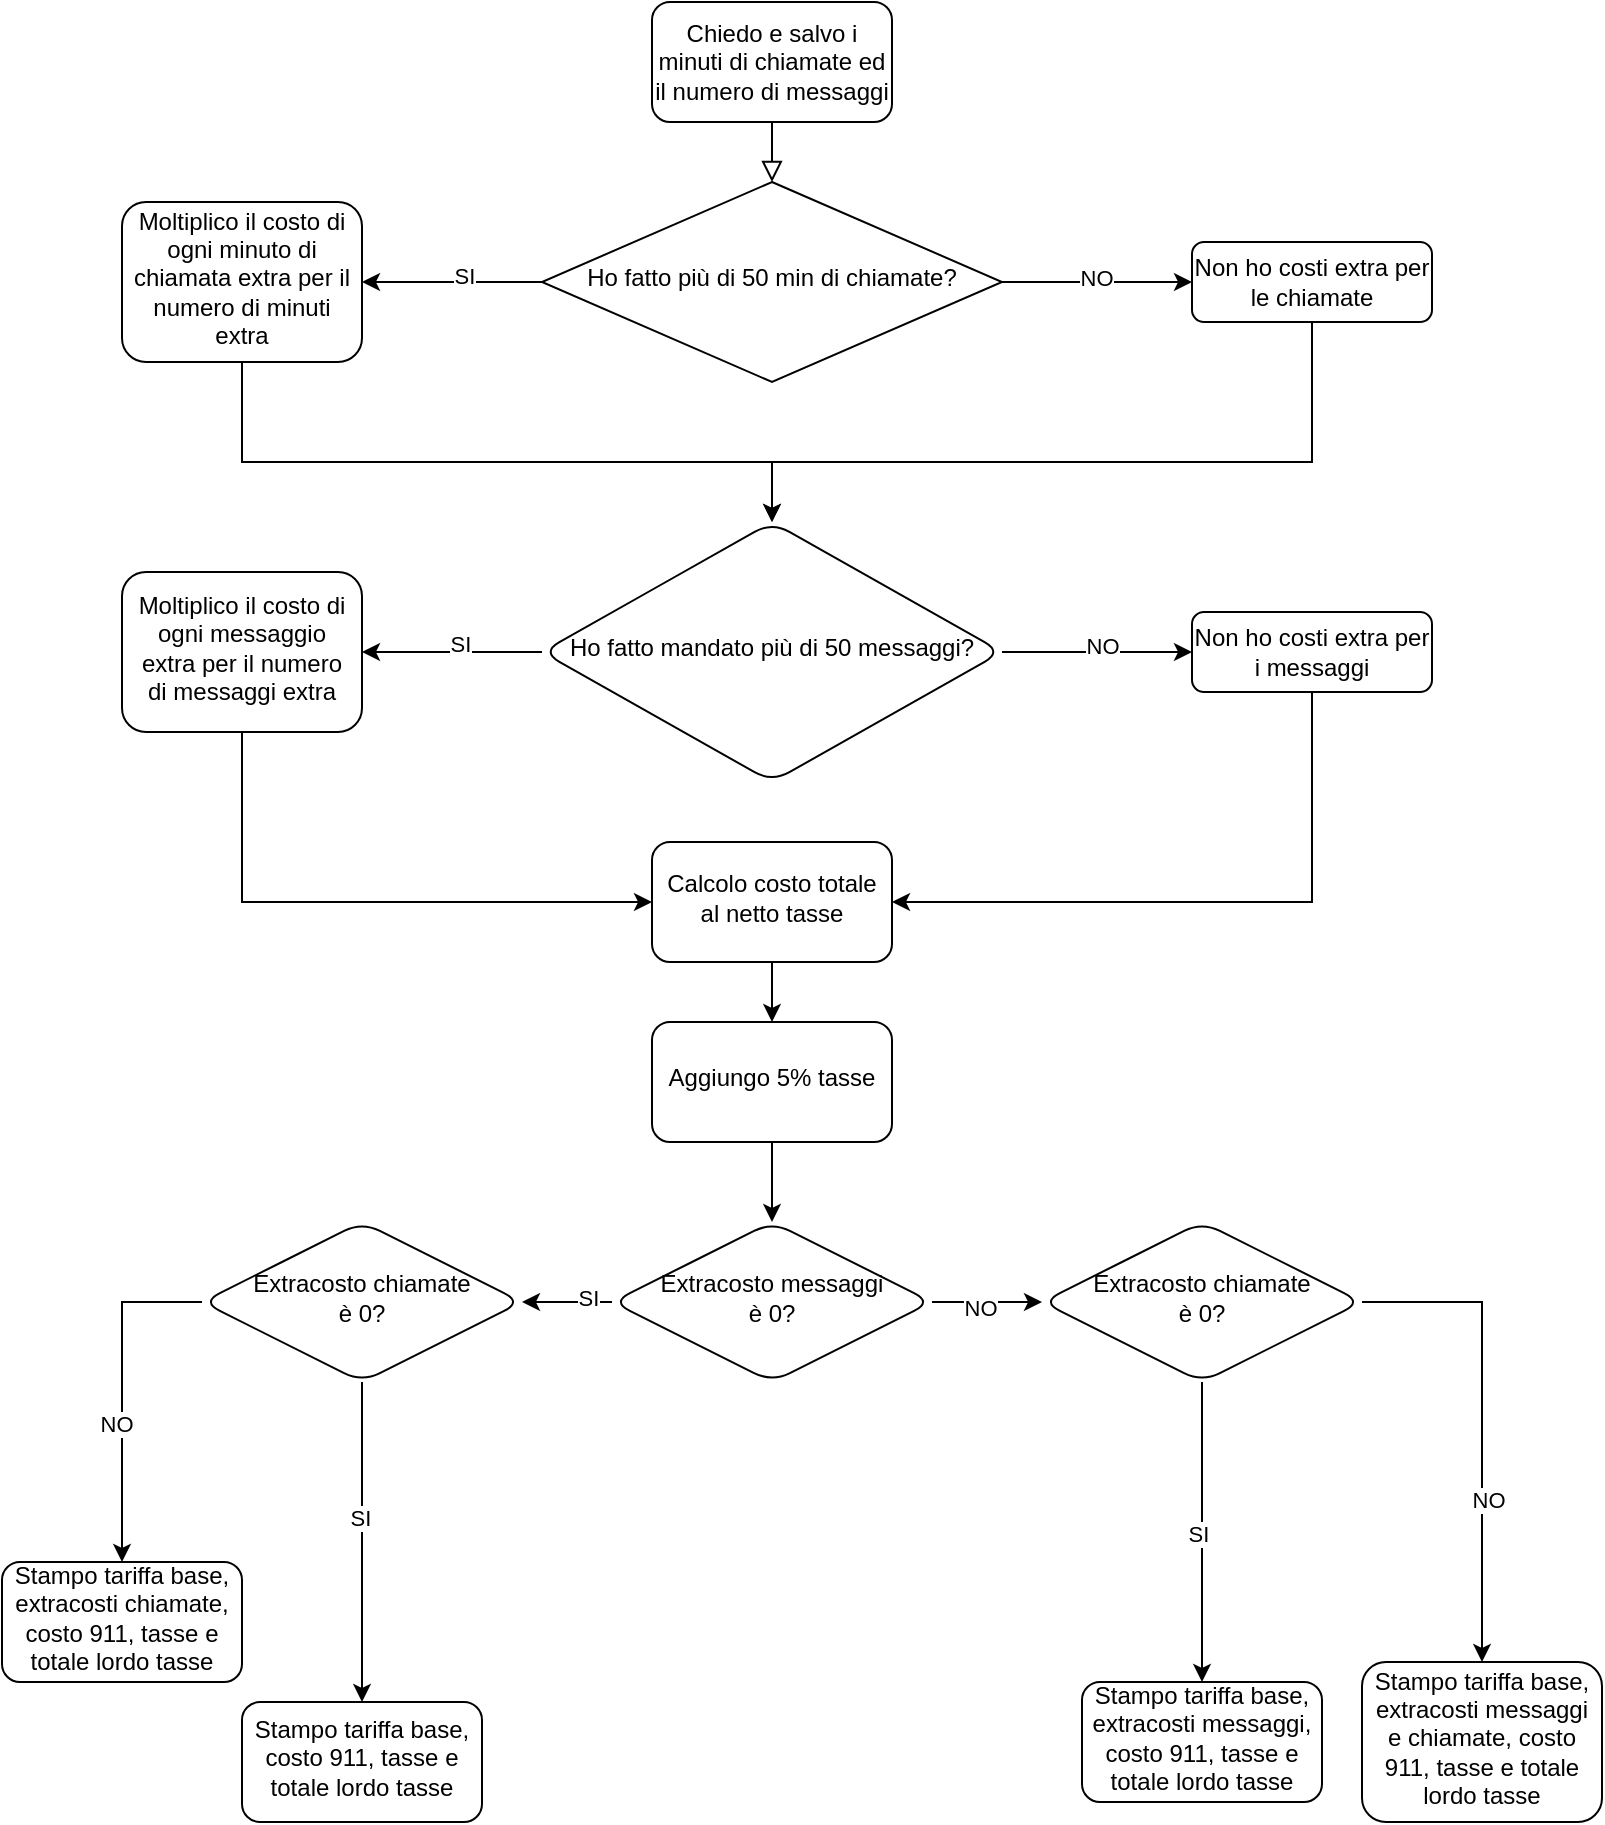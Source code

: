 <mxfile version="24.2.5" type="device">
  <diagram id="C5RBs43oDa-KdzZeNtuy" name="Page-1">
    <mxGraphModel dx="1120" dy="532" grid="1" gridSize="10" guides="1" tooltips="1" connect="1" arrows="1" fold="1" page="1" pageScale="1" pageWidth="827" pageHeight="1169" math="0" shadow="0">
      <root>
        <mxCell id="WIyWlLk6GJQsqaUBKTNV-0" />
        <mxCell id="WIyWlLk6GJQsqaUBKTNV-1" parent="WIyWlLk6GJQsqaUBKTNV-0" />
        <mxCell id="WIyWlLk6GJQsqaUBKTNV-2" value="" style="rounded=0;html=1;jettySize=auto;orthogonalLoop=1;fontSize=11;endArrow=block;endFill=0;endSize=8;strokeWidth=1;shadow=0;labelBackgroundColor=none;edgeStyle=orthogonalEdgeStyle;" parent="WIyWlLk6GJQsqaUBKTNV-1" source="WIyWlLk6GJQsqaUBKTNV-3" target="WIyWlLk6GJQsqaUBKTNV-6" edge="1">
          <mxGeometry relative="1" as="geometry" />
        </mxCell>
        <mxCell id="WIyWlLk6GJQsqaUBKTNV-3" value="Chiedo e salvo i minuti di chiamate ed il numero di messaggi" style="rounded=1;whiteSpace=wrap;html=1;fontSize=12;glass=0;strokeWidth=1;shadow=0;" parent="WIyWlLk6GJQsqaUBKTNV-1" vertex="1">
          <mxGeometry x="335" y="60" width="120" height="60" as="geometry" />
        </mxCell>
        <mxCell id="Mmsq4f1Ye5TeFk7vEaQr-0" style="edgeStyle=orthogonalEdgeStyle;rounded=0;orthogonalLoop=1;jettySize=auto;html=1;exitX=1;exitY=0.5;exitDx=0;exitDy=0;" edge="1" parent="WIyWlLk6GJQsqaUBKTNV-1" source="WIyWlLk6GJQsqaUBKTNV-6" target="WIyWlLk6GJQsqaUBKTNV-7">
          <mxGeometry relative="1" as="geometry" />
        </mxCell>
        <mxCell id="Mmsq4f1Ye5TeFk7vEaQr-1" value="NO" style="edgeLabel;html=1;align=center;verticalAlign=middle;resizable=0;points=[];" vertex="1" connectable="0" parent="Mmsq4f1Ye5TeFk7vEaQr-0">
          <mxGeometry x="-0.011" y="2" relative="1" as="geometry">
            <mxPoint as="offset" />
          </mxGeometry>
        </mxCell>
        <mxCell id="Mmsq4f1Ye5TeFk7vEaQr-3" value="" style="edgeStyle=orthogonalEdgeStyle;rounded=0;orthogonalLoop=1;jettySize=auto;html=1;" edge="1" parent="WIyWlLk6GJQsqaUBKTNV-1" source="WIyWlLk6GJQsqaUBKTNV-6" target="Mmsq4f1Ye5TeFk7vEaQr-2">
          <mxGeometry relative="1" as="geometry" />
        </mxCell>
        <mxCell id="Mmsq4f1Ye5TeFk7vEaQr-4" value="SI" style="edgeLabel;html=1;align=center;verticalAlign=middle;resizable=0;points=[];" vertex="1" connectable="0" parent="Mmsq4f1Ye5TeFk7vEaQr-3">
          <mxGeometry x="-0.117" y="-3" relative="1" as="geometry">
            <mxPoint as="offset" />
          </mxGeometry>
        </mxCell>
        <mxCell id="WIyWlLk6GJQsqaUBKTNV-6" value="Ho fatto più di 50 min di chiamate?" style="rhombus;whiteSpace=wrap;html=1;shadow=0;fontFamily=Helvetica;fontSize=12;align=center;strokeWidth=1;spacing=6;spacingTop=-4;" parent="WIyWlLk6GJQsqaUBKTNV-1" vertex="1">
          <mxGeometry x="280" y="150" width="230" height="100" as="geometry" />
        </mxCell>
        <mxCell id="Mmsq4f1Ye5TeFk7vEaQr-10" style="edgeStyle=orthogonalEdgeStyle;rounded=0;orthogonalLoop=1;jettySize=auto;html=1;exitX=0.5;exitY=1;exitDx=0;exitDy=0;entryX=0.5;entryY=0;entryDx=0;entryDy=0;" edge="1" parent="WIyWlLk6GJQsqaUBKTNV-1" source="WIyWlLk6GJQsqaUBKTNV-7" target="Mmsq4f1Ye5TeFk7vEaQr-8">
          <mxGeometry relative="1" as="geometry">
            <Array as="points">
              <mxPoint x="665" y="290" />
              <mxPoint x="395" y="290" />
            </Array>
          </mxGeometry>
        </mxCell>
        <mxCell id="WIyWlLk6GJQsqaUBKTNV-7" value="Non ho costi extra per le chiamate" style="rounded=1;whiteSpace=wrap;html=1;fontSize=12;glass=0;strokeWidth=1;shadow=0;" parent="WIyWlLk6GJQsqaUBKTNV-1" vertex="1">
          <mxGeometry x="605" y="180" width="120" height="40" as="geometry" />
        </mxCell>
        <mxCell id="Mmsq4f1Ye5TeFk7vEaQr-9" value="" style="edgeStyle=orthogonalEdgeStyle;rounded=0;orthogonalLoop=1;jettySize=auto;html=1;entryX=0.5;entryY=0;entryDx=0;entryDy=0;" edge="1" parent="WIyWlLk6GJQsqaUBKTNV-1" source="Mmsq4f1Ye5TeFk7vEaQr-2" target="Mmsq4f1Ye5TeFk7vEaQr-8">
          <mxGeometry relative="1" as="geometry">
            <mxPoint x="390" y="310" as="targetPoint" />
            <Array as="points">
              <mxPoint x="130" y="290" />
              <mxPoint x="395" y="290" />
            </Array>
          </mxGeometry>
        </mxCell>
        <mxCell id="Mmsq4f1Ye5TeFk7vEaQr-2" value="Moltiplico il costo di ogni minuto di chiamata extra per il numero di minuti extra" style="rounded=1;whiteSpace=wrap;html=1;shadow=0;strokeWidth=1;spacing=6;spacingTop=-4;" vertex="1" parent="WIyWlLk6GJQsqaUBKTNV-1">
          <mxGeometry x="70" y="160" width="120" height="80" as="geometry" />
        </mxCell>
        <mxCell id="Mmsq4f1Ye5TeFk7vEaQr-13" style="edgeStyle=orthogonalEdgeStyle;rounded=0;orthogonalLoop=1;jettySize=auto;html=1;exitX=0;exitY=0.5;exitDx=0;exitDy=0;" edge="1" parent="WIyWlLk6GJQsqaUBKTNV-1" source="Mmsq4f1Ye5TeFk7vEaQr-8" target="Mmsq4f1Ye5TeFk7vEaQr-11">
          <mxGeometry relative="1" as="geometry" />
        </mxCell>
        <mxCell id="Mmsq4f1Ye5TeFk7vEaQr-14" value="SI" style="edgeLabel;html=1;align=center;verticalAlign=middle;resizable=0;points=[];" vertex="1" connectable="0" parent="Mmsq4f1Ye5TeFk7vEaQr-13">
          <mxGeometry x="-0.089" y="-4" relative="1" as="geometry">
            <mxPoint as="offset" />
          </mxGeometry>
        </mxCell>
        <mxCell id="Mmsq4f1Ye5TeFk7vEaQr-15" style="edgeStyle=orthogonalEdgeStyle;rounded=0;orthogonalLoop=1;jettySize=auto;html=1;exitX=1;exitY=0.5;exitDx=0;exitDy=0;entryX=0;entryY=0.5;entryDx=0;entryDy=0;" edge="1" parent="WIyWlLk6GJQsqaUBKTNV-1" source="Mmsq4f1Ye5TeFk7vEaQr-8" target="Mmsq4f1Ye5TeFk7vEaQr-12">
          <mxGeometry relative="1" as="geometry" />
        </mxCell>
        <mxCell id="Mmsq4f1Ye5TeFk7vEaQr-16" value="NO" style="edgeLabel;html=1;align=center;verticalAlign=middle;resizable=0;points=[];" vertex="1" connectable="0" parent="Mmsq4f1Ye5TeFk7vEaQr-15">
          <mxGeometry x="0.053" y="3" relative="1" as="geometry">
            <mxPoint as="offset" />
          </mxGeometry>
        </mxCell>
        <mxCell id="Mmsq4f1Ye5TeFk7vEaQr-8" value="Ho fatto mandato più di 50 messaggi?" style="rhombus;whiteSpace=wrap;html=1;rounded=1;shadow=0;strokeWidth=1;spacing=6;spacingTop=-4;" vertex="1" parent="WIyWlLk6GJQsqaUBKTNV-1">
          <mxGeometry x="280" y="320" width="230" height="130" as="geometry" />
        </mxCell>
        <mxCell id="Mmsq4f1Ye5TeFk7vEaQr-18" value="" style="edgeStyle=orthogonalEdgeStyle;rounded=0;orthogonalLoop=1;jettySize=auto;html=1;" edge="1" parent="WIyWlLk6GJQsqaUBKTNV-1" source="Mmsq4f1Ye5TeFk7vEaQr-11" target="Mmsq4f1Ye5TeFk7vEaQr-17">
          <mxGeometry relative="1" as="geometry">
            <Array as="points">
              <mxPoint x="130" y="510" />
            </Array>
          </mxGeometry>
        </mxCell>
        <mxCell id="Mmsq4f1Ye5TeFk7vEaQr-11" value="Moltiplico il costo di ogni messaggio extra per il numero di messaggi extra" style="rounded=1;whiteSpace=wrap;html=1;shadow=0;strokeWidth=1;spacing=6;spacingTop=-4;" vertex="1" parent="WIyWlLk6GJQsqaUBKTNV-1">
          <mxGeometry x="70" y="345" width="120" height="80" as="geometry" />
        </mxCell>
        <mxCell id="Mmsq4f1Ye5TeFk7vEaQr-19" style="edgeStyle=orthogonalEdgeStyle;rounded=0;orthogonalLoop=1;jettySize=auto;html=1;exitX=0.5;exitY=1;exitDx=0;exitDy=0;entryX=1;entryY=0.5;entryDx=0;entryDy=0;" edge="1" parent="WIyWlLk6GJQsqaUBKTNV-1" source="Mmsq4f1Ye5TeFk7vEaQr-12" target="Mmsq4f1Ye5TeFk7vEaQr-17">
          <mxGeometry relative="1" as="geometry" />
        </mxCell>
        <mxCell id="Mmsq4f1Ye5TeFk7vEaQr-12" value="Non ho costi extra per i messaggi" style="rounded=1;whiteSpace=wrap;html=1;fontSize=12;glass=0;strokeWidth=1;shadow=0;" vertex="1" parent="WIyWlLk6GJQsqaUBKTNV-1">
          <mxGeometry x="605" y="365" width="120" height="40" as="geometry" />
        </mxCell>
        <mxCell id="Mmsq4f1Ye5TeFk7vEaQr-21" value="" style="edgeStyle=orthogonalEdgeStyle;rounded=0;orthogonalLoop=1;jettySize=auto;html=1;" edge="1" parent="WIyWlLk6GJQsqaUBKTNV-1" source="Mmsq4f1Ye5TeFk7vEaQr-17" target="Mmsq4f1Ye5TeFk7vEaQr-20">
          <mxGeometry relative="1" as="geometry" />
        </mxCell>
        <mxCell id="Mmsq4f1Ye5TeFk7vEaQr-17" value="Calcolo costo totale&lt;div&gt;al netto tasse&lt;/div&gt;" style="whiteSpace=wrap;html=1;rounded=1;shadow=0;strokeWidth=1;spacing=6;spacingTop=-4;" vertex="1" parent="WIyWlLk6GJQsqaUBKTNV-1">
          <mxGeometry x="335" y="480" width="120" height="60" as="geometry" />
        </mxCell>
        <mxCell id="Mmsq4f1Ye5TeFk7vEaQr-23" value="" style="edgeStyle=orthogonalEdgeStyle;rounded=0;orthogonalLoop=1;jettySize=auto;html=1;" edge="1" parent="WIyWlLk6GJQsqaUBKTNV-1" source="Mmsq4f1Ye5TeFk7vEaQr-20" target="Mmsq4f1Ye5TeFk7vEaQr-22">
          <mxGeometry relative="1" as="geometry" />
        </mxCell>
        <mxCell id="Mmsq4f1Ye5TeFk7vEaQr-20" value="Aggiungo 5% tasse" style="whiteSpace=wrap;html=1;rounded=1;shadow=0;strokeWidth=1;spacing=6;spacingTop=-4;" vertex="1" parent="WIyWlLk6GJQsqaUBKTNV-1">
          <mxGeometry x="335" y="570" width="120" height="60" as="geometry" />
        </mxCell>
        <mxCell id="Mmsq4f1Ye5TeFk7vEaQr-25" value="" style="edgeStyle=orthogonalEdgeStyle;rounded=0;orthogonalLoop=1;jettySize=auto;html=1;" edge="1" parent="WIyWlLk6GJQsqaUBKTNV-1" source="Mmsq4f1Ye5TeFk7vEaQr-22" target="Mmsq4f1Ye5TeFk7vEaQr-24">
          <mxGeometry relative="1" as="geometry" />
        </mxCell>
        <mxCell id="Mmsq4f1Ye5TeFk7vEaQr-36" value="SI" style="edgeLabel;html=1;align=center;verticalAlign=middle;resizable=0;points=[];" vertex="1" connectable="0" parent="Mmsq4f1Ye5TeFk7vEaQr-25">
          <mxGeometry x="-0.467" y="-2" relative="1" as="geometry">
            <mxPoint as="offset" />
          </mxGeometry>
        </mxCell>
        <mxCell id="Mmsq4f1Ye5TeFk7vEaQr-33" value="" style="edgeStyle=orthogonalEdgeStyle;rounded=0;orthogonalLoop=1;jettySize=auto;html=1;" edge="1" parent="WIyWlLk6GJQsqaUBKTNV-1" source="Mmsq4f1Ye5TeFk7vEaQr-22" target="Mmsq4f1Ye5TeFk7vEaQr-32">
          <mxGeometry relative="1" as="geometry" />
        </mxCell>
        <mxCell id="Mmsq4f1Ye5TeFk7vEaQr-37" value="NO" style="edgeLabel;html=1;align=center;verticalAlign=middle;resizable=0;points=[];" vertex="1" connectable="0" parent="Mmsq4f1Ye5TeFk7vEaQr-33">
          <mxGeometry x="-0.127" y="-3" relative="1" as="geometry">
            <mxPoint as="offset" />
          </mxGeometry>
        </mxCell>
        <mxCell id="Mmsq4f1Ye5TeFk7vEaQr-22" value="Extracosto messaggi&lt;div&gt;è 0?&lt;/div&gt;" style="rhombus;whiteSpace=wrap;html=1;rounded=1;shadow=0;strokeWidth=1;spacing=6;spacingTop=-4;" vertex="1" parent="WIyWlLk6GJQsqaUBKTNV-1">
          <mxGeometry x="315" y="670" width="160" height="80" as="geometry" />
        </mxCell>
        <mxCell id="Mmsq4f1Ye5TeFk7vEaQr-27" value="" style="edgeStyle=orthogonalEdgeStyle;rounded=0;orthogonalLoop=1;jettySize=auto;html=1;" edge="1" parent="WIyWlLk6GJQsqaUBKTNV-1" source="Mmsq4f1Ye5TeFk7vEaQr-24" target="Mmsq4f1Ye5TeFk7vEaQr-26">
          <mxGeometry relative="1" as="geometry" />
        </mxCell>
        <mxCell id="Mmsq4f1Ye5TeFk7vEaQr-28" value="SI" style="edgeLabel;html=1;align=center;verticalAlign=middle;resizable=0;points=[];" vertex="1" connectable="0" parent="Mmsq4f1Ye5TeFk7vEaQr-27">
          <mxGeometry x="-0.156" y="-1" relative="1" as="geometry">
            <mxPoint as="offset" />
          </mxGeometry>
        </mxCell>
        <mxCell id="Mmsq4f1Ye5TeFk7vEaQr-30" value="" style="edgeStyle=orthogonalEdgeStyle;rounded=0;orthogonalLoop=1;jettySize=auto;html=1;" edge="1" parent="WIyWlLk6GJQsqaUBKTNV-1" source="Mmsq4f1Ye5TeFk7vEaQr-24" target="Mmsq4f1Ye5TeFk7vEaQr-29">
          <mxGeometry relative="1" as="geometry">
            <Array as="points">
              <mxPoint x="70" y="710" />
            </Array>
          </mxGeometry>
        </mxCell>
        <mxCell id="Mmsq4f1Ye5TeFk7vEaQr-31" value="NO" style="edgeLabel;html=1;align=center;verticalAlign=middle;resizable=0;points=[];" vertex="1" connectable="0" parent="Mmsq4f1Ye5TeFk7vEaQr-30">
          <mxGeometry x="0.188" y="-3" relative="1" as="geometry">
            <mxPoint as="offset" />
          </mxGeometry>
        </mxCell>
        <mxCell id="Mmsq4f1Ye5TeFk7vEaQr-24" value="Extracosto chiamate&lt;div&gt;è 0?&lt;/div&gt;" style="rhombus;whiteSpace=wrap;html=1;rounded=1;shadow=0;strokeWidth=1;spacing=6;spacingTop=-4;" vertex="1" parent="WIyWlLk6GJQsqaUBKTNV-1">
          <mxGeometry x="110" y="670" width="160" height="80" as="geometry" />
        </mxCell>
        <mxCell id="Mmsq4f1Ye5TeFk7vEaQr-26" value="Stampo tariffa base,&lt;div&gt;costo 911, tasse e totale lordo tasse&lt;/div&gt;" style="whiteSpace=wrap;html=1;rounded=1;shadow=0;strokeWidth=1;spacing=6;spacingTop=-4;" vertex="1" parent="WIyWlLk6GJQsqaUBKTNV-1">
          <mxGeometry x="130" y="910" width="120" height="60" as="geometry" />
        </mxCell>
        <mxCell id="Mmsq4f1Ye5TeFk7vEaQr-29" value="Stampo tariffa base,&lt;div&gt;extracosti chiamate, costo 911, tasse e totale lordo tasse&lt;/div&gt;" style="whiteSpace=wrap;html=1;rounded=1;shadow=0;strokeWidth=1;spacing=6;spacingTop=-4;" vertex="1" parent="WIyWlLk6GJQsqaUBKTNV-1">
          <mxGeometry x="10" y="840" width="120" height="60" as="geometry" />
        </mxCell>
        <mxCell id="Mmsq4f1Ye5TeFk7vEaQr-35" value="" style="edgeStyle=orthogonalEdgeStyle;rounded=0;orthogonalLoop=1;jettySize=auto;html=1;" edge="1" parent="WIyWlLk6GJQsqaUBKTNV-1" source="Mmsq4f1Ye5TeFk7vEaQr-32" target="Mmsq4f1Ye5TeFk7vEaQr-34">
          <mxGeometry relative="1" as="geometry" />
        </mxCell>
        <mxCell id="Mmsq4f1Ye5TeFk7vEaQr-40" value="SI" style="edgeLabel;html=1;align=center;verticalAlign=middle;resizable=0;points=[];" vertex="1" connectable="0" parent="Mmsq4f1Ye5TeFk7vEaQr-35">
          <mxGeometry x="0.013" y="-2" relative="1" as="geometry">
            <mxPoint as="offset" />
          </mxGeometry>
        </mxCell>
        <mxCell id="Mmsq4f1Ye5TeFk7vEaQr-39" value="" style="edgeStyle=orthogonalEdgeStyle;rounded=0;orthogonalLoop=1;jettySize=auto;html=1;" edge="1" parent="WIyWlLk6GJQsqaUBKTNV-1" source="Mmsq4f1Ye5TeFk7vEaQr-32" target="Mmsq4f1Ye5TeFk7vEaQr-38">
          <mxGeometry relative="1" as="geometry">
            <Array as="points">
              <mxPoint x="750" y="710" />
            </Array>
          </mxGeometry>
        </mxCell>
        <mxCell id="Mmsq4f1Ye5TeFk7vEaQr-41" value="NO" style="edgeLabel;html=1;align=center;verticalAlign=middle;resizable=0;points=[];" vertex="1" connectable="0" parent="Mmsq4f1Ye5TeFk7vEaQr-39">
          <mxGeometry x="0.32" y="3" relative="1" as="geometry">
            <mxPoint as="offset" />
          </mxGeometry>
        </mxCell>
        <mxCell id="Mmsq4f1Ye5TeFk7vEaQr-32" value="Extracosto chiamate&lt;div&gt;è 0?&lt;/div&gt;" style="rhombus;whiteSpace=wrap;html=1;rounded=1;shadow=0;strokeWidth=1;spacing=6;spacingTop=-4;" vertex="1" parent="WIyWlLk6GJQsqaUBKTNV-1">
          <mxGeometry x="530" y="670" width="160" height="80" as="geometry" />
        </mxCell>
        <mxCell id="Mmsq4f1Ye5TeFk7vEaQr-34" value="Stampo tariffa base,&lt;div&gt;extracosti messaggi, costo 911, tasse e totale lordo tasse&lt;/div&gt;" style="whiteSpace=wrap;html=1;rounded=1;shadow=0;strokeWidth=1;spacing=6;spacingTop=-4;" vertex="1" parent="WIyWlLk6GJQsqaUBKTNV-1">
          <mxGeometry x="550" y="900" width="120" height="60" as="geometry" />
        </mxCell>
        <mxCell id="Mmsq4f1Ye5TeFk7vEaQr-38" value="Stampo tariffa base,&lt;div&gt;extracosti messaggi e chiamate, costo 911, tasse e totale lordo tasse&lt;/div&gt;" style="whiteSpace=wrap;html=1;rounded=1;shadow=0;strokeWidth=1;spacing=6;spacingTop=-4;" vertex="1" parent="WIyWlLk6GJQsqaUBKTNV-1">
          <mxGeometry x="690" y="890" width="120" height="80" as="geometry" />
        </mxCell>
      </root>
    </mxGraphModel>
  </diagram>
</mxfile>
